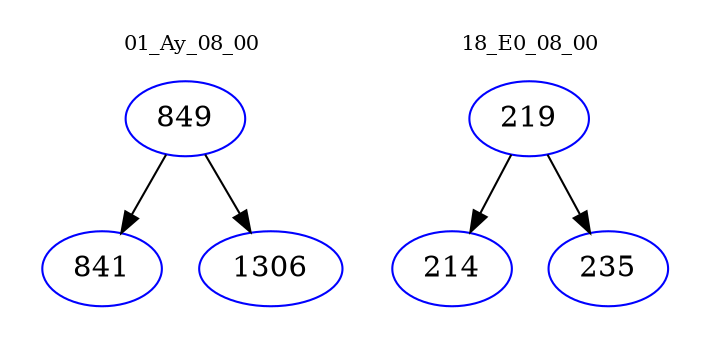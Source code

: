 digraph{
subgraph cluster_0 {
color = white
label = "01_Ay_08_00";
fontsize=10;
T0_849 [label="849", color="blue"]
T0_849 -> T0_841 [color="black"]
T0_841 [label="841", color="blue"]
T0_849 -> T0_1306 [color="black"]
T0_1306 [label="1306", color="blue"]
}
subgraph cluster_1 {
color = white
label = "18_E0_08_00";
fontsize=10;
T1_219 [label="219", color="blue"]
T1_219 -> T1_214 [color="black"]
T1_214 [label="214", color="blue"]
T1_219 -> T1_235 [color="black"]
T1_235 [label="235", color="blue"]
}
}
